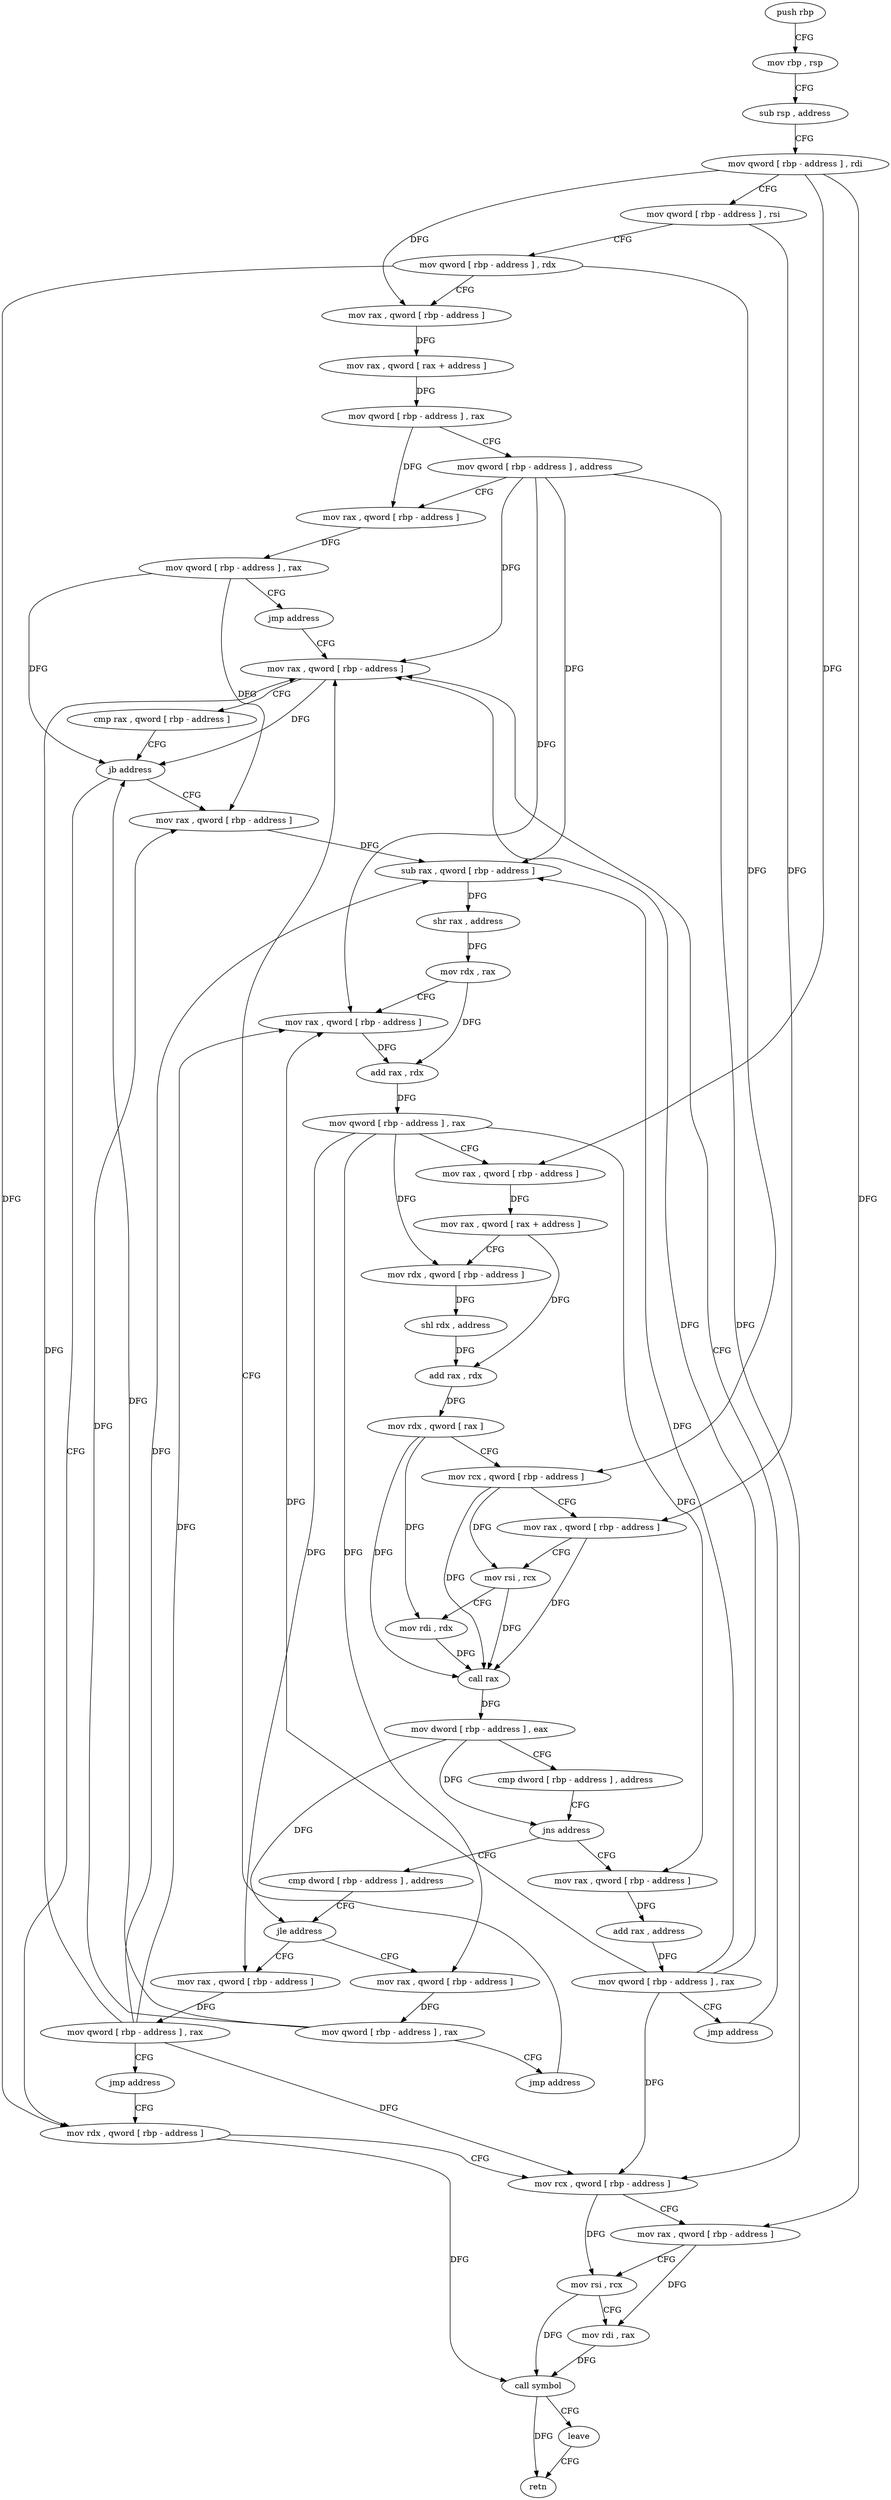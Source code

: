 digraph "func" {
"195996" [label = "push rbp" ]
"195997" [label = "mov rbp , rsp" ]
"196000" [label = "sub rsp , address" ]
"196004" [label = "mov qword [ rbp - address ] , rdi" ]
"196008" [label = "mov qword [ rbp - address ] , rsi" ]
"196012" [label = "mov qword [ rbp - address ] , rdx" ]
"196016" [label = "mov rax , qword [ rbp - address ]" ]
"196020" [label = "mov rax , qword [ rax + address ]" ]
"196024" [label = "mov qword [ rbp - address ] , rax" ]
"196028" [label = "mov qword [ rbp - address ] , address" ]
"196036" [label = "mov rax , qword [ rbp - address ]" ]
"196040" [label = "mov qword [ rbp - address ] , rax" ]
"196044" [label = "jmp address" ]
"196158" [label = "mov rax , qword [ rbp - address ]" ]
"196162" [label = "cmp rax , qword [ rbp - address ]" ]
"196166" [label = "jb address" ]
"196046" [label = "mov rax , qword [ rbp - address ]" ]
"196168" [label = "mov rdx , qword [ rbp - address ]" ]
"196050" [label = "sub rax , qword [ rbp - address ]" ]
"196054" [label = "shr rax , address" ]
"196057" [label = "mov rdx , rax" ]
"196060" [label = "mov rax , qword [ rbp - address ]" ]
"196064" [label = "add rax , rdx" ]
"196067" [label = "mov qword [ rbp - address ] , rax" ]
"196071" [label = "mov rax , qword [ rbp - address ]" ]
"196075" [label = "mov rax , qword [ rax + address ]" ]
"196079" [label = "mov rdx , qword [ rbp - address ]" ]
"196083" [label = "shl rdx , address" ]
"196087" [label = "add rax , rdx" ]
"196090" [label = "mov rdx , qword [ rax ]" ]
"196093" [label = "mov rcx , qword [ rbp - address ]" ]
"196097" [label = "mov rax , qword [ rbp - address ]" ]
"196101" [label = "mov rsi , rcx" ]
"196104" [label = "mov rdi , rdx" ]
"196107" [label = "call rax" ]
"196109" [label = "mov dword [ rbp - address ] , eax" ]
"196112" [label = "cmp dword [ rbp - address ] , address" ]
"196116" [label = "jns address" ]
"196132" [label = "cmp dword [ rbp - address ] , address" ]
"196118" [label = "mov rax , qword [ rbp - address ]" ]
"196172" [label = "mov rcx , qword [ rbp - address ]" ]
"196176" [label = "mov rax , qword [ rbp - address ]" ]
"196180" [label = "mov rsi , rcx" ]
"196183" [label = "mov rdi , rax" ]
"196186" [label = "call symbol" ]
"196191" [label = "leave" ]
"196192" [label = "retn" ]
"196136" [label = "jle address" ]
"196148" [label = "mov rax , qword [ rbp - address ]" ]
"196138" [label = "mov rax , qword [ rbp - address ]" ]
"196122" [label = "add rax , address" ]
"196126" [label = "mov qword [ rbp - address ] , rax" ]
"196130" [label = "jmp address" ]
"196152" [label = "mov qword [ rbp - address ] , rax" ]
"196156" [label = "jmp address" ]
"196142" [label = "mov qword [ rbp - address ] , rax" ]
"196146" [label = "jmp address" ]
"195996" -> "195997" [ label = "CFG" ]
"195997" -> "196000" [ label = "CFG" ]
"196000" -> "196004" [ label = "CFG" ]
"196004" -> "196008" [ label = "CFG" ]
"196004" -> "196016" [ label = "DFG" ]
"196004" -> "196071" [ label = "DFG" ]
"196004" -> "196176" [ label = "DFG" ]
"196008" -> "196012" [ label = "CFG" ]
"196008" -> "196097" [ label = "DFG" ]
"196012" -> "196016" [ label = "CFG" ]
"196012" -> "196093" [ label = "DFG" ]
"196012" -> "196168" [ label = "DFG" ]
"196016" -> "196020" [ label = "DFG" ]
"196020" -> "196024" [ label = "DFG" ]
"196024" -> "196028" [ label = "CFG" ]
"196024" -> "196036" [ label = "DFG" ]
"196028" -> "196036" [ label = "CFG" ]
"196028" -> "196158" [ label = "DFG" ]
"196028" -> "196050" [ label = "DFG" ]
"196028" -> "196060" [ label = "DFG" ]
"196028" -> "196172" [ label = "DFG" ]
"196036" -> "196040" [ label = "DFG" ]
"196040" -> "196044" [ label = "CFG" ]
"196040" -> "196166" [ label = "DFG" ]
"196040" -> "196046" [ label = "DFG" ]
"196044" -> "196158" [ label = "CFG" ]
"196158" -> "196162" [ label = "CFG" ]
"196158" -> "196166" [ label = "DFG" ]
"196162" -> "196166" [ label = "CFG" ]
"196166" -> "196046" [ label = "CFG" ]
"196166" -> "196168" [ label = "CFG" ]
"196046" -> "196050" [ label = "DFG" ]
"196168" -> "196172" [ label = "CFG" ]
"196168" -> "196186" [ label = "DFG" ]
"196050" -> "196054" [ label = "DFG" ]
"196054" -> "196057" [ label = "DFG" ]
"196057" -> "196060" [ label = "CFG" ]
"196057" -> "196064" [ label = "DFG" ]
"196060" -> "196064" [ label = "DFG" ]
"196064" -> "196067" [ label = "DFG" ]
"196067" -> "196071" [ label = "CFG" ]
"196067" -> "196079" [ label = "DFG" ]
"196067" -> "196118" [ label = "DFG" ]
"196067" -> "196148" [ label = "DFG" ]
"196067" -> "196138" [ label = "DFG" ]
"196071" -> "196075" [ label = "DFG" ]
"196075" -> "196079" [ label = "CFG" ]
"196075" -> "196087" [ label = "DFG" ]
"196079" -> "196083" [ label = "DFG" ]
"196083" -> "196087" [ label = "DFG" ]
"196087" -> "196090" [ label = "DFG" ]
"196090" -> "196093" [ label = "CFG" ]
"196090" -> "196104" [ label = "DFG" ]
"196090" -> "196107" [ label = "DFG" ]
"196093" -> "196097" [ label = "CFG" ]
"196093" -> "196101" [ label = "DFG" ]
"196093" -> "196107" [ label = "DFG" ]
"196097" -> "196101" [ label = "CFG" ]
"196097" -> "196107" [ label = "DFG" ]
"196101" -> "196104" [ label = "CFG" ]
"196101" -> "196107" [ label = "DFG" ]
"196104" -> "196107" [ label = "DFG" ]
"196107" -> "196109" [ label = "DFG" ]
"196109" -> "196112" [ label = "CFG" ]
"196109" -> "196116" [ label = "DFG" ]
"196109" -> "196136" [ label = "DFG" ]
"196112" -> "196116" [ label = "CFG" ]
"196116" -> "196132" [ label = "CFG" ]
"196116" -> "196118" [ label = "CFG" ]
"196132" -> "196136" [ label = "CFG" ]
"196118" -> "196122" [ label = "DFG" ]
"196172" -> "196176" [ label = "CFG" ]
"196172" -> "196180" [ label = "DFG" ]
"196176" -> "196180" [ label = "CFG" ]
"196176" -> "196183" [ label = "DFG" ]
"196180" -> "196183" [ label = "CFG" ]
"196180" -> "196186" [ label = "DFG" ]
"196183" -> "196186" [ label = "DFG" ]
"196186" -> "196191" [ label = "CFG" ]
"196186" -> "196192" [ label = "DFG" ]
"196191" -> "196192" [ label = "CFG" ]
"196136" -> "196148" [ label = "CFG" ]
"196136" -> "196138" [ label = "CFG" ]
"196148" -> "196152" [ label = "DFG" ]
"196138" -> "196142" [ label = "DFG" ]
"196122" -> "196126" [ label = "DFG" ]
"196126" -> "196130" [ label = "CFG" ]
"196126" -> "196158" [ label = "DFG" ]
"196126" -> "196050" [ label = "DFG" ]
"196126" -> "196060" [ label = "DFG" ]
"196126" -> "196172" [ label = "DFG" ]
"196130" -> "196158" [ label = "CFG" ]
"196152" -> "196156" [ label = "CFG" ]
"196152" -> "196158" [ label = "DFG" ]
"196152" -> "196050" [ label = "DFG" ]
"196152" -> "196060" [ label = "DFG" ]
"196152" -> "196172" [ label = "DFG" ]
"196156" -> "196168" [ label = "CFG" ]
"196142" -> "196146" [ label = "CFG" ]
"196142" -> "196166" [ label = "DFG" ]
"196142" -> "196046" [ label = "DFG" ]
"196146" -> "196158" [ label = "CFG" ]
}
